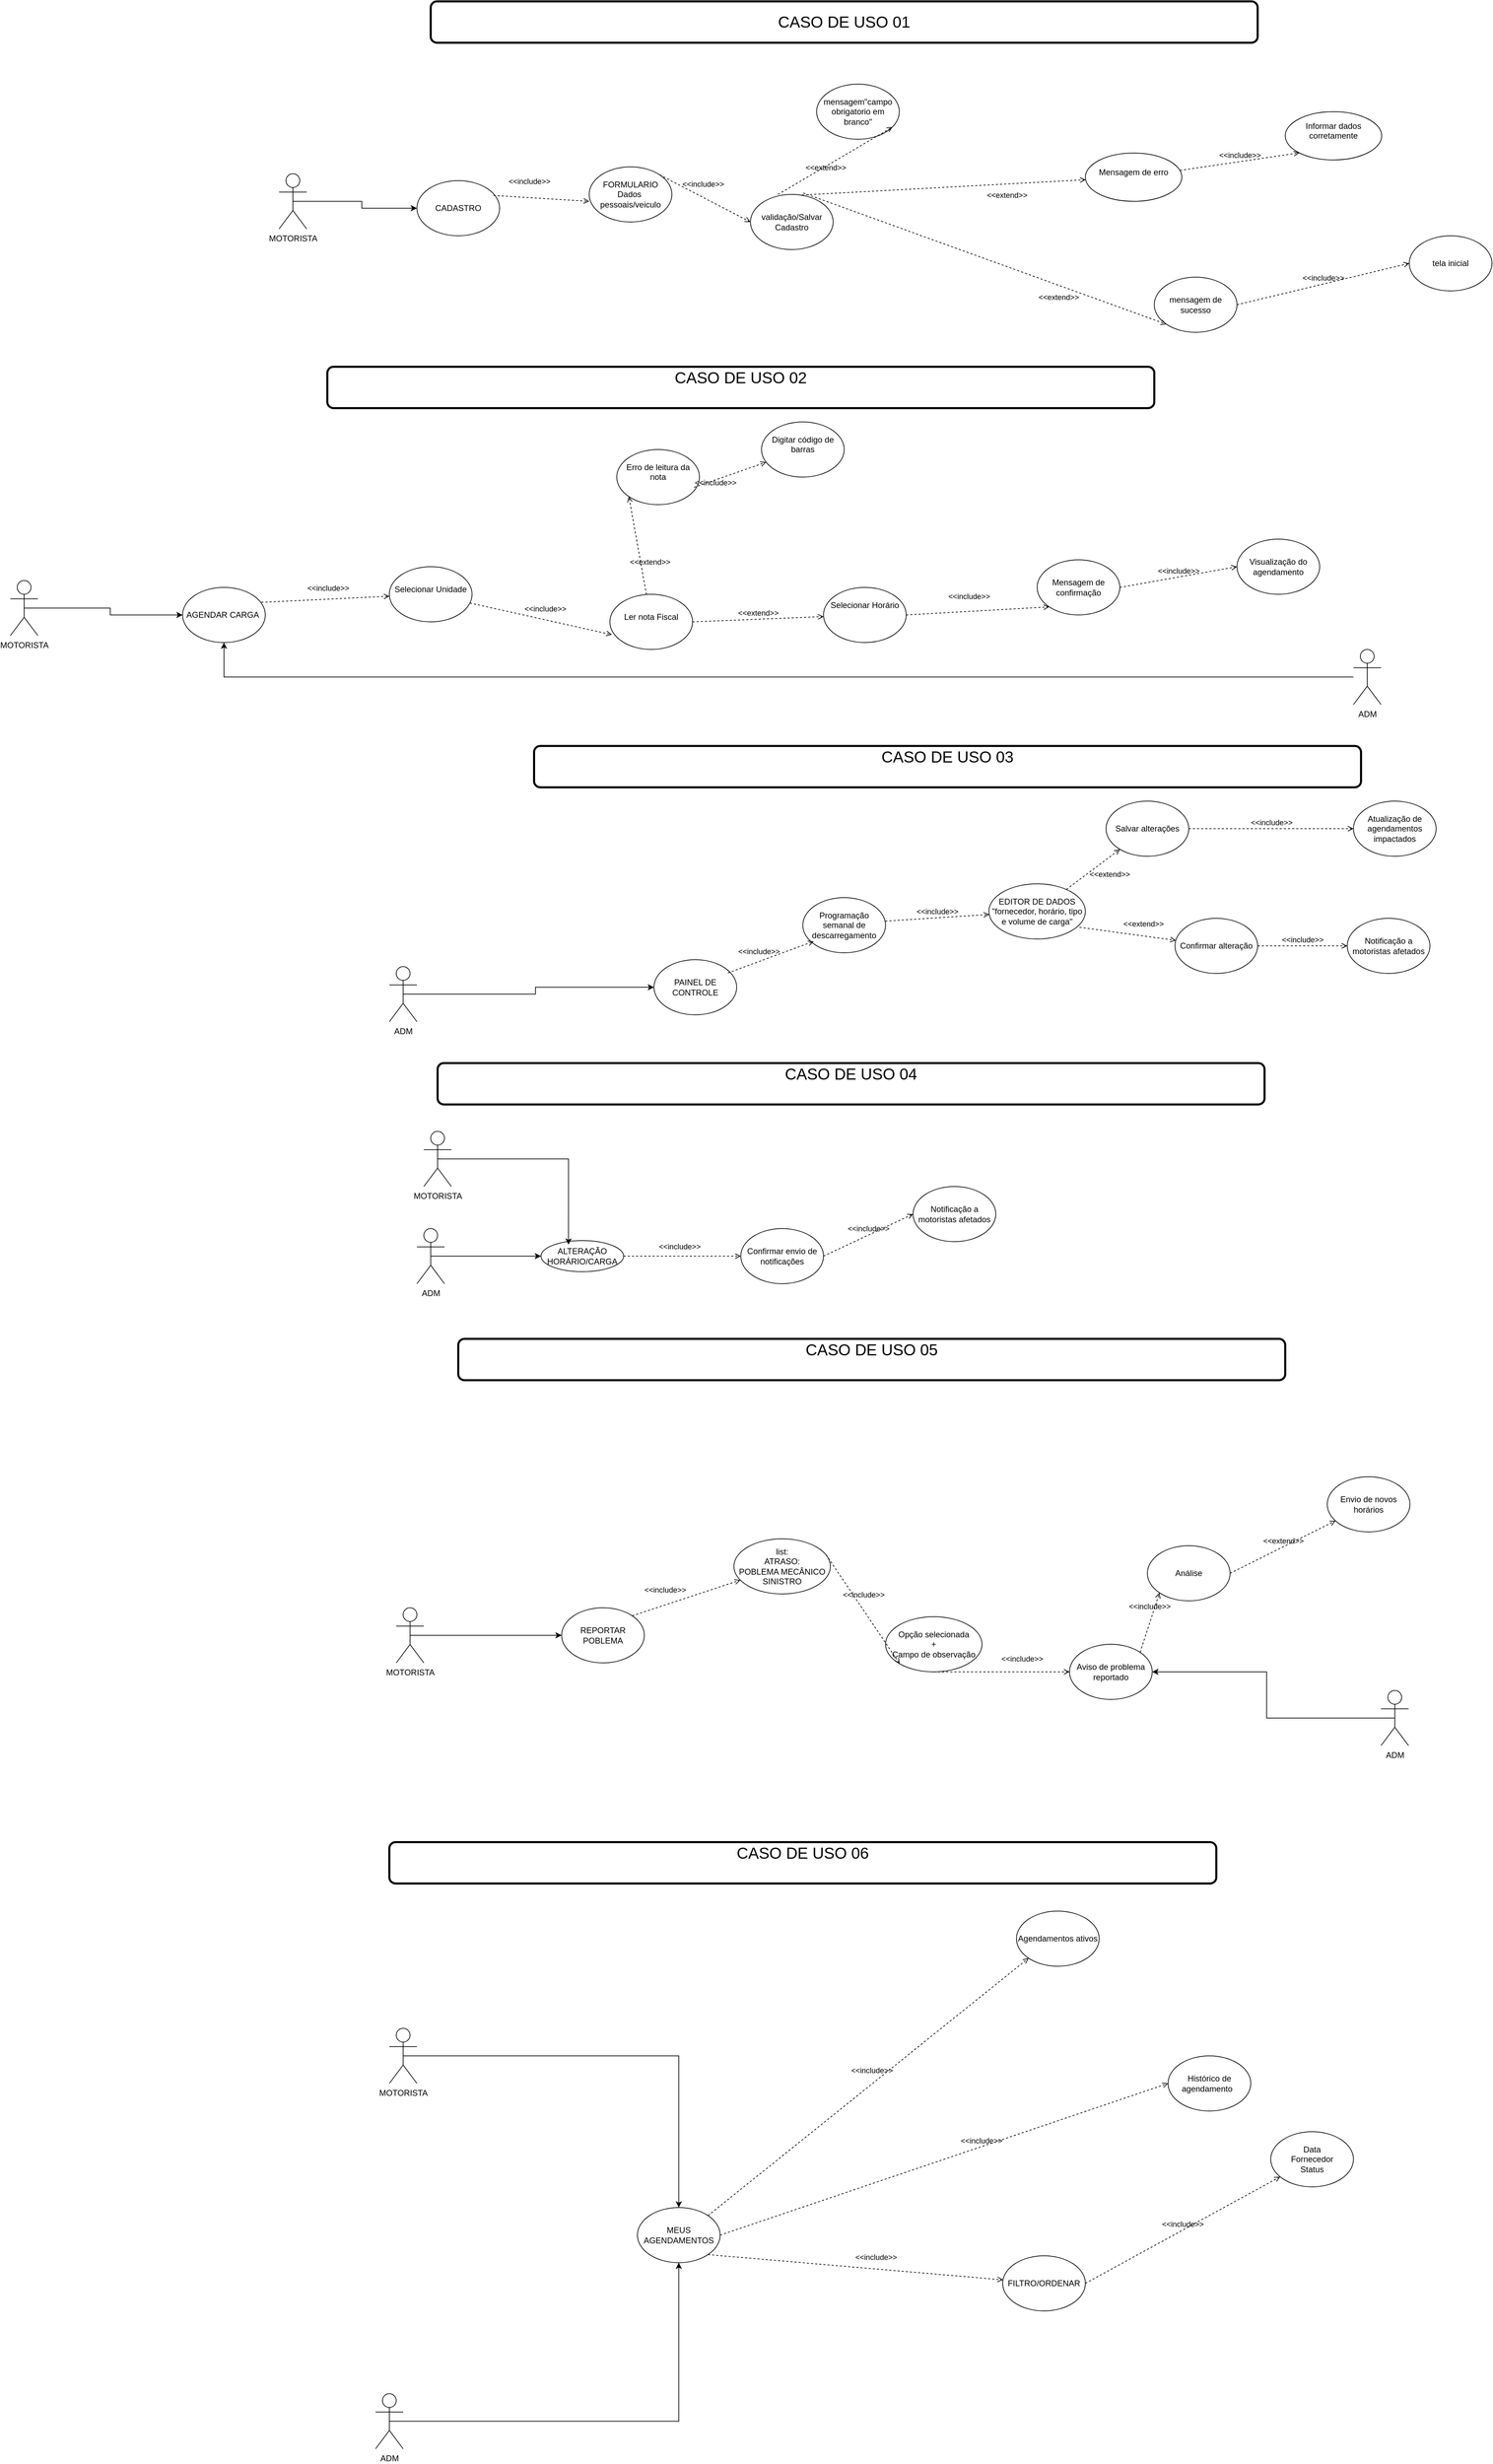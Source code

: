 <mxfile version="28.1.2">
  <diagram name="Página-2" id="KQMShKBom2DJccu-Vcc-">
    <mxGraphModel dx="4300" dy="2926" grid="1" gridSize="10" guides="1" tooltips="1" connect="1" arrows="1" fold="1" page="1" pageScale="1" pageWidth="827" pageHeight="1169" math="0" shadow="0">
      <root>
        <mxCell id="0" />
        <mxCell id="1" parent="0" />
        <mxCell id="NrIiy3rS74iV5C_TzZhc-2" value="CADASTRO" style="ellipse;whiteSpace=wrap;html=1;" vertex="1" parent="1">
          <mxGeometry x="-120" y="-370" width="120" height="80" as="geometry" />
        </mxCell>
        <mxCell id="NrIiy3rS74iV5C_TzZhc-3" value="mensagem&quot;campo obrigatorio em branco&quot;" style="ellipse;whiteSpace=wrap;html=1;" vertex="1" parent="1">
          <mxGeometry x="460" y="-510" width="120" height="80" as="geometry" />
        </mxCell>
        <mxCell id="NrIiy3rS74iV5C_TzZhc-5" value="FORMULARIO&lt;div&gt;Dados&amp;nbsp;&lt;/div&gt;&lt;div&gt;pessoais/veiculo&lt;/div&gt;" style="ellipse;whiteSpace=wrap;html=1;" vertex="1" parent="1">
          <mxGeometry x="130" y="-390" width="120" height="80" as="geometry" />
        </mxCell>
        <mxCell id="NrIiy3rS74iV5C_TzZhc-6" value="validação/Salvar Cadastro" style="ellipse;whiteSpace=wrap;html=1;" vertex="1" parent="1">
          <mxGeometry x="364" y="-350" width="120" height="80" as="geometry" />
        </mxCell>
        <mxCell id="NrIiy3rS74iV5C_TzZhc-7" value="mensagem de sucesso" style="ellipse;whiteSpace=wrap;html=1;" vertex="1" parent="1">
          <mxGeometry x="950" y="-230" width="120" height="80" as="geometry" />
        </mxCell>
        <mxCell id="NrIiy3rS74iV5C_TzZhc-8" value="tela inicial" style="ellipse;whiteSpace=wrap;html=1;" vertex="1" parent="1">
          <mxGeometry x="1320" y="-290" width="120" height="80" as="geometry" />
        </mxCell>
        <mxCell id="NrIiy3rS74iV5C_TzZhc-9" style="edgeStyle=orthogonalEdgeStyle;rounded=0;orthogonalLoop=1;jettySize=auto;html=1;exitX=0.5;exitY=0.5;exitDx=0;exitDy=0;exitPerimeter=0;" edge="1" parent="1" source="NrIiy3rS74iV5C_TzZhc-10" target="NrIiy3rS74iV5C_TzZhc-2">
          <mxGeometry relative="1" as="geometry" />
        </mxCell>
        <mxCell id="NrIiy3rS74iV5C_TzZhc-10" value="MOTORISTA" style="shape=umlActor;verticalLabelPosition=bottom;verticalAlign=top;html=1;outlineConnect=0;" vertex="1" parent="1">
          <mxGeometry x="-320" y="-380" width="40" height="80" as="geometry" />
        </mxCell>
        <mxCell id="NrIiy3rS74iV5C_TzZhc-11" value="&amp;lt;&amp;lt;extend&amp;gt;&amp;gt;" style="html=1;verticalAlign=bottom;labelBackgroundColor=none;endArrow=open;endFill=0;dashed=1;rounded=0;entryX=0.918;entryY=0.778;entryDx=0;entryDy=0;entryPerimeter=0;exitX=0.333;exitY=0;exitDx=0;exitDy=0;exitPerimeter=0;" edge="1" parent="1" source="NrIiy3rS74iV5C_TzZhc-6" target="NrIiy3rS74iV5C_TzZhc-3">
          <mxGeometry x="-0.224" y="-9" width="160" relative="1" as="geometry">
            <mxPoint x="690" y="40" as="sourcePoint" />
            <mxPoint x="850" y="40" as="targetPoint" />
            <mxPoint as="offset" />
          </mxGeometry>
        </mxCell>
        <mxCell id="NrIiy3rS74iV5C_TzZhc-12" value="&amp;lt;&amp;lt;include&amp;gt;&amp;gt;" style="html=1;verticalAlign=bottom;labelBackgroundColor=none;endArrow=open;endFill=0;dashed=1;rounded=0;exitX=0.926;exitY=0.269;exitDx=0;exitDy=0;exitPerimeter=0;entryX=0;entryY=0.625;entryDx=0;entryDy=0;entryPerimeter=0;" edge="1" parent="1" source="NrIiy3rS74iV5C_TzZhc-2" target="NrIiy3rS74iV5C_TzZhc-5">
          <mxGeometry x="-0.27" y="15" width="160" relative="1" as="geometry">
            <mxPoint x="320" y="140" as="sourcePoint" />
            <mxPoint x="480" y="140" as="targetPoint" />
            <mxPoint as="offset" />
          </mxGeometry>
        </mxCell>
        <mxCell id="NrIiy3rS74iV5C_TzZhc-13" value="&amp;lt;&amp;lt;include&amp;gt;&amp;gt;" style="html=1;verticalAlign=bottom;labelBackgroundColor=none;endArrow=open;endFill=0;dashed=1;rounded=0;exitX=1;exitY=0;exitDx=0;exitDy=0;entryX=0;entryY=0.5;entryDx=0;entryDy=0;" edge="1" parent="1" source="NrIiy3rS74iV5C_TzZhc-5" target="NrIiy3rS74iV5C_TzZhc-6">
          <mxGeometry x="-0.112" y="9" width="160" relative="1" as="geometry">
            <mxPoint x="560" y="80" as="sourcePoint" />
            <mxPoint x="481.573" y="-136.122" as="targetPoint" />
            <mxPoint as="offset" />
          </mxGeometry>
        </mxCell>
        <mxCell id="NrIiy3rS74iV5C_TzZhc-15" value="&amp;lt;&amp;lt;extend&amp;gt;&amp;gt;" style="html=1;verticalAlign=bottom;labelBackgroundColor=none;endArrow=open;endFill=0;dashed=1;rounded=0;exitX=0.639;exitY=-0.025;exitDx=0;exitDy=0;exitPerimeter=0;entryX=0;entryY=1;entryDx=0;entryDy=0;" edge="1" parent="1" source="NrIiy3rS74iV5C_TzZhc-6" target="NrIiy3rS74iV5C_TzZhc-7">
          <mxGeometry x="0.438" y="-25" width="160" relative="1" as="geometry">
            <mxPoint x="910" y="-80" as="sourcePoint" />
            <mxPoint x="1070" y="-80" as="targetPoint" />
            <mxPoint as="offset" />
          </mxGeometry>
        </mxCell>
        <mxCell id="NrIiy3rS74iV5C_TzZhc-16" value="&amp;lt;&amp;lt;include&amp;gt;&amp;gt;" style="html=1;verticalAlign=bottom;labelBackgroundColor=none;endArrow=open;endFill=0;dashed=1;rounded=0;exitX=1;exitY=0.5;exitDx=0;exitDy=0;entryX=0;entryY=0.5;entryDx=0;entryDy=0;" edge="1" parent="1" source="NrIiy3rS74iV5C_TzZhc-7" target="NrIiy3rS74iV5C_TzZhc-8">
          <mxGeometry width="160" relative="1" as="geometry">
            <mxPoint x="1070" y="-110" as="sourcePoint" />
            <mxPoint x="1230" y="-110" as="targetPoint" />
          </mxGeometry>
        </mxCell>
        <mxCell id="NrIiy3rS74iV5C_TzZhc-19" style="edgeStyle=orthogonalEdgeStyle;rounded=0;orthogonalLoop=1;jettySize=auto;html=1;exitX=0.5;exitY=0.5;exitDx=0;exitDy=0;exitPerimeter=0;entryX=0;entryY=0.5;entryDx=0;entryDy=0;" edge="1" parent="1" source="NrIiy3rS74iV5C_TzZhc-20" target="NrIiy3rS74iV5C_TzZhc-21">
          <mxGeometry relative="1" as="geometry" />
        </mxCell>
        <mxCell id="NrIiy3rS74iV5C_TzZhc-20" value="MOTORISTA" style="shape=umlActor;verticalLabelPosition=bottom;verticalAlign=top;html=1;outlineConnect=0;" vertex="1" parent="1">
          <mxGeometry x="-710" y="210" width="40" height="80" as="geometry" />
        </mxCell>
        <mxCell id="NrIiy3rS74iV5C_TzZhc-21" value="AGENDAR CARGA&amp;nbsp;" style="ellipse;whiteSpace=wrap;html=1;" vertex="1" parent="1">
          <mxGeometry x="-460" y="220" width="120" height="80" as="geometry" />
        </mxCell>
        <mxCell id="NrIiy3rS74iV5C_TzZhc-22" value="Ler nota Fiscal&lt;div&gt;&lt;br&gt;&lt;/div&gt;" style="ellipse;whiteSpace=wrap;html=1;" vertex="1" parent="1">
          <mxGeometry x="160" y="230" width="120" height="80" as="geometry" />
        </mxCell>
        <mxCell id="NrIiy3rS74iV5C_TzZhc-24" value="Selecionar Horário&lt;div&gt;&lt;br&gt;&lt;div&gt;&lt;br&gt;&lt;/div&gt;&lt;/div&gt;" style="ellipse;whiteSpace=wrap;html=1;" vertex="1" parent="1">
          <mxGeometry x="470" y="220" width="120" height="80" as="geometry" />
        </mxCell>
        <mxCell id="NrIiy3rS74iV5C_TzZhc-25" value="Mensagem de confirmação" style="ellipse;whiteSpace=wrap;html=1;" vertex="1" parent="1">
          <mxGeometry x="780" y="180" width="120" height="80" as="geometry" />
        </mxCell>
        <mxCell id="NrIiy3rS74iV5C_TzZhc-26" value="Visualização do agendamento" style="ellipse;whiteSpace=wrap;html=1;" vertex="1" parent="1">
          <mxGeometry x="1070" y="150" width="120" height="80" as="geometry" />
        </mxCell>
        <mxCell id="NrIiy3rS74iV5C_TzZhc-27" style="edgeStyle=orthogonalEdgeStyle;rounded=0;orthogonalLoop=1;jettySize=auto;html=1;" edge="1" parent="1" source="NrIiy3rS74iV5C_TzZhc-28" target="NrIiy3rS74iV5C_TzZhc-21">
          <mxGeometry relative="1" as="geometry">
            <mxPoint x="1310" y="360" as="sourcePoint" />
          </mxGeometry>
        </mxCell>
        <mxCell id="NrIiy3rS74iV5C_TzZhc-28" value="ADM" style="shape=umlActor;verticalLabelPosition=bottom;verticalAlign=top;html=1;outlineConnect=0;" vertex="1" parent="1">
          <mxGeometry x="1239" y="310" width="40" height="80" as="geometry" />
        </mxCell>
        <mxCell id="NrIiy3rS74iV5C_TzZhc-30" value="&amp;lt;&amp;lt;extend&lt;span style=&quot;background-color: transparent; color: light-dark(rgb(0, 0, 0), rgb(255, 255, 255));&quot;&gt;&amp;gt;&amp;gt;&lt;/span&gt;" style="html=1;verticalAlign=bottom;labelBackgroundColor=none;endArrow=open;endFill=0;dashed=1;rounded=0;exitX=1;exitY=0.5;exitDx=0;exitDy=0;" edge="1" parent="1" source="NrIiy3rS74iV5C_TzZhc-22" target="NrIiy3rS74iV5C_TzZhc-24">
          <mxGeometry width="160" relative="1" as="geometry">
            <mxPoint x="550" y="380" as="sourcePoint" />
            <mxPoint x="710" y="380" as="targetPoint" />
          </mxGeometry>
        </mxCell>
        <mxCell id="NrIiy3rS74iV5C_TzZhc-31" value="&amp;lt;&amp;lt;include&amp;gt;&amp;gt;" style="html=1;verticalAlign=bottom;labelBackgroundColor=none;endArrow=open;endFill=0;dashed=1;rounded=0;exitX=1;exitY=0.5;exitDx=0;exitDy=0;entryX=0;entryY=1;entryDx=0;entryDy=0;" edge="1" parent="1" source="NrIiy3rS74iV5C_TzZhc-24" target="NrIiy3rS74iV5C_TzZhc-25">
          <mxGeometry x="-0.121" y="13" width="160" relative="1" as="geometry">
            <mxPoint x="570" y="260" as="sourcePoint" />
            <mxPoint x="793.48" y="274.88" as="targetPoint" />
            <mxPoint as="offset" />
          </mxGeometry>
        </mxCell>
        <mxCell id="NrIiy3rS74iV5C_TzZhc-32" value="&amp;lt;&amp;lt;include&amp;gt;&amp;gt;" style="html=1;verticalAlign=bottom;labelBackgroundColor=none;endArrow=open;endFill=0;dashed=1;rounded=0;exitX=1;exitY=0.5;exitDx=0;exitDy=0;entryX=0;entryY=0.5;entryDx=0;entryDy=0;" edge="1" parent="1" source="NrIiy3rS74iV5C_TzZhc-25" target="NrIiy3rS74iV5C_TzZhc-26">
          <mxGeometry width="160" relative="1" as="geometry">
            <mxPoint x="840" y="310" as="sourcePoint" />
            <mxPoint x="1000" y="310" as="targetPoint" />
          </mxGeometry>
        </mxCell>
        <mxCell id="NrIiy3rS74iV5C_TzZhc-34" style="edgeStyle=orthogonalEdgeStyle;rounded=0;orthogonalLoop=1;jettySize=auto;html=1;exitX=0.5;exitY=0.5;exitDx=0;exitDy=0;exitPerimeter=0;entryX=0;entryY=0.5;entryDx=0;entryDy=0;" edge="1" parent="1" source="NrIiy3rS74iV5C_TzZhc-35" target="NrIiy3rS74iV5C_TzZhc-37">
          <mxGeometry relative="1" as="geometry" />
        </mxCell>
        <mxCell id="NrIiy3rS74iV5C_TzZhc-35" value="ADM" style="shape=umlActor;verticalLabelPosition=bottom;verticalAlign=top;html=1;outlineConnect=0;" vertex="1" parent="1">
          <mxGeometry x="-160" y="770" width="40" height="80" as="geometry" />
        </mxCell>
        <mxCell id="NrIiy3rS74iV5C_TzZhc-37" value="PAINEL DE CONTROLE" style="ellipse;whiteSpace=wrap;html=1;" vertex="1" parent="1">
          <mxGeometry x="224" y="760" width="120" height="80" as="geometry" />
        </mxCell>
        <mxCell id="NrIiy3rS74iV5C_TzZhc-38" value="Programação semanal de descarregamento" style="ellipse;whiteSpace=wrap;html=1;" vertex="1" parent="1">
          <mxGeometry x="440" y="670" width="120" height="80" as="geometry" />
        </mxCell>
        <mxCell id="NrIiy3rS74iV5C_TzZhc-39" value="EDITOR DE DADOS&lt;div&gt;&quot;fornecedor, horário, tipo e volume de carga&quot;&lt;/div&gt;" style="ellipse;whiteSpace=wrap;html=1;" vertex="1" parent="1">
          <mxGeometry x="710" y="650" width="140" height="80" as="geometry" />
        </mxCell>
        <mxCell id="NrIiy3rS74iV5C_TzZhc-40" value="Salvar alterações" style="ellipse;whiteSpace=wrap;html=1;" vertex="1" parent="1">
          <mxGeometry x="880" y="530" width="120" height="80" as="geometry" />
        </mxCell>
        <mxCell id="NrIiy3rS74iV5C_TzZhc-41" value="Atualização de agendamentos impactados" style="ellipse;whiteSpace=wrap;html=1;" vertex="1" parent="1">
          <mxGeometry x="1239" y="530" width="120" height="80" as="geometry" />
        </mxCell>
        <mxCell id="NrIiy3rS74iV5C_TzZhc-42" value="Confirmar alteração" style="ellipse;whiteSpace=wrap;html=1;" vertex="1" parent="1">
          <mxGeometry x="980" y="700" width="120" height="80" as="geometry" />
        </mxCell>
        <mxCell id="NrIiy3rS74iV5C_TzZhc-43" value="Notificação a motoristas afetados" style="ellipse;whiteSpace=wrap;html=1;" vertex="1" parent="1">
          <mxGeometry x="1230" y="700" width="120" height="80" as="geometry" />
        </mxCell>
        <mxCell id="NrIiy3rS74iV5C_TzZhc-44" style="edgeStyle=orthogonalEdgeStyle;rounded=0;orthogonalLoop=1;jettySize=auto;html=1;exitX=0.5;exitY=0.5;exitDx=0;exitDy=0;exitPerimeter=0;entryX=0;entryY=0.5;entryDx=0;entryDy=0;" edge="1" parent="1" source="NrIiy3rS74iV5C_TzZhc-45" target="NrIiy3rS74iV5C_TzZhc-46">
          <mxGeometry relative="1" as="geometry" />
        </mxCell>
        <mxCell id="NrIiy3rS74iV5C_TzZhc-45" value="ADM" style="shape=umlActor;verticalLabelPosition=bottom;verticalAlign=top;html=1;outlineConnect=0;" vertex="1" parent="1">
          <mxGeometry x="-120" y="1150" width="40" height="80" as="geometry" />
        </mxCell>
        <mxCell id="NrIiy3rS74iV5C_TzZhc-46" value="ALTERAÇÃO&lt;div&gt;HORÁRIO/CARGA&lt;/div&gt;" style="ellipse;whiteSpace=wrap;html=1;" vertex="1" parent="1">
          <mxGeometry x="60" y="1167.5" width="120" height="45" as="geometry" />
        </mxCell>
        <mxCell id="NrIiy3rS74iV5C_TzZhc-47" value="Confirmar envio de notificações" style="ellipse;whiteSpace=wrap;html=1;" vertex="1" parent="1">
          <mxGeometry x="350" y="1150" width="120" height="80" as="geometry" />
        </mxCell>
        <mxCell id="NrIiy3rS74iV5C_TzZhc-48" value="Notificação a motoristas afetados" style="ellipse;whiteSpace=wrap;html=1;" vertex="1" parent="1">
          <mxGeometry x="600" y="1089" width="120" height="80" as="geometry" />
        </mxCell>
        <mxCell id="NrIiy3rS74iV5C_TzZhc-50" value="MOTORISTA" style="shape=umlActor;verticalLabelPosition=bottom;verticalAlign=top;html=1;outlineConnect=0;" vertex="1" parent="1">
          <mxGeometry x="-110" y="1009" width="40" height="80" as="geometry" />
        </mxCell>
        <mxCell id="NrIiy3rS74iV5C_TzZhc-51" value="&amp;lt;&amp;lt;include&amp;gt;&amp;gt;" style="html=1;verticalAlign=bottom;labelBackgroundColor=none;endArrow=open;endFill=0;dashed=1;rounded=0;exitX=0.894;exitY=0.241;exitDx=0;exitDy=0;exitPerimeter=0;entryX=0.131;entryY=0.793;entryDx=0;entryDy=0;entryPerimeter=0;" edge="1" parent="1" source="NrIiy3rS74iV5C_TzZhc-37" target="NrIiy3rS74iV5C_TzZhc-38">
          <mxGeometry x="-0.255" y="6" width="160" relative="1" as="geometry">
            <mxPoint x="360" y="630" as="sourcePoint" />
            <mxPoint x="520" y="630" as="targetPoint" />
            <mxPoint as="offset" />
          </mxGeometry>
        </mxCell>
        <mxCell id="NrIiy3rS74iV5C_TzZhc-52" value="&amp;lt;&amp;lt;include&amp;gt;&amp;gt;" style="html=1;verticalAlign=bottom;labelBackgroundColor=none;endArrow=open;endFill=0;dashed=1;rounded=0;exitX=0.997;exitY=0.426;exitDx=0;exitDy=0;exitPerimeter=0;" edge="1" parent="1" source="NrIiy3rS74iV5C_TzZhc-38" target="NrIiy3rS74iV5C_TzZhc-39">
          <mxGeometry width="160" relative="1" as="geometry">
            <mxPoint x="480" y="640" as="sourcePoint" />
            <mxPoint x="620" y="594" as="targetPoint" />
          </mxGeometry>
        </mxCell>
        <mxCell id="NrIiy3rS74iV5C_TzZhc-53" value="&amp;lt;&amp;lt;extend&amp;gt;&amp;gt;" style="html=1;verticalAlign=bottom;labelBackgroundColor=none;endArrow=open;endFill=0;dashed=1;rounded=0;" edge="1" parent="1" source="NrIiy3rS74iV5C_TzZhc-39" target="NrIiy3rS74iV5C_TzZhc-40">
          <mxGeometry x="0.199" y="-27" width="160" relative="1" as="geometry">
            <mxPoint x="755.44" y="585.92" as="sourcePoint" />
            <mxPoint x="860.0" y="535.2" as="targetPoint" />
            <mxPoint as="offset" />
          </mxGeometry>
        </mxCell>
        <mxCell id="NrIiy3rS74iV5C_TzZhc-54" value="&amp;lt;&amp;lt;include&amp;gt;&amp;gt;" style="html=1;verticalAlign=bottom;labelBackgroundColor=none;endArrow=open;endFill=0;dashed=1;rounded=0;exitX=1;exitY=0.5;exitDx=0;exitDy=0;" edge="1" parent="1" source="NrIiy3rS74iV5C_TzZhc-40" target="NrIiy3rS74iV5C_TzZhc-41">
          <mxGeometry width="160" relative="1" as="geometry">
            <mxPoint x="990" y="620" as="sourcePoint" />
            <mxPoint x="1150" y="620" as="targetPoint" />
          </mxGeometry>
        </mxCell>
        <mxCell id="NrIiy3rS74iV5C_TzZhc-55" value="&amp;lt;&amp;lt;include&amp;gt;&amp;gt;" style="html=1;verticalAlign=bottom;labelBackgroundColor=none;endArrow=open;endFill=0;dashed=1;rounded=0;exitX=1;exitY=0.5;exitDx=0;exitDy=0;" edge="1" parent="1" source="NrIiy3rS74iV5C_TzZhc-42" target="NrIiy3rS74iV5C_TzZhc-43">
          <mxGeometry width="160" relative="1" as="geometry">
            <mxPoint x="990" y="620" as="sourcePoint" />
            <mxPoint x="1150" y="620" as="targetPoint" />
          </mxGeometry>
        </mxCell>
        <mxCell id="NrIiy3rS74iV5C_TzZhc-56" value="&amp;lt;&amp;lt;include&amp;gt;&amp;gt;" style="html=1;verticalAlign=bottom;labelBackgroundColor=none;endArrow=open;endFill=0;dashed=1;rounded=0;" edge="1" parent="1" source="NrIiy3rS74iV5C_TzZhc-46" target="NrIiy3rS74iV5C_TzZhc-47">
          <mxGeometry x="-0.051" y="5" width="160" relative="1" as="geometry">
            <mxPoint x="326.996" y="906.716" as="sourcePoint" />
            <mxPoint x="437.57" y="860" as="targetPoint" />
            <mxPoint as="offset" />
          </mxGeometry>
        </mxCell>
        <mxCell id="NrIiy3rS74iV5C_TzZhc-57" value="&amp;lt;&amp;lt;include&amp;gt;&amp;gt;" style="html=1;verticalAlign=bottom;labelBackgroundColor=none;endArrow=open;endFill=0;dashed=1;rounded=0;exitX=1;exitY=0.5;exitDx=0;exitDy=0;entryX=0;entryY=0.5;entryDx=0;entryDy=0;" edge="1" parent="1" source="NrIiy3rS74iV5C_TzZhc-47" target="NrIiy3rS74iV5C_TzZhc-48">
          <mxGeometry width="160" relative="1" as="geometry">
            <mxPoint x="520" y="830" as="sourcePoint" />
            <mxPoint x="680" y="830" as="targetPoint" />
          </mxGeometry>
        </mxCell>
        <mxCell id="NrIiy3rS74iV5C_TzZhc-58" value="&amp;lt;&amp;lt;extend&amp;gt;&amp;gt;" style="html=1;verticalAlign=bottom;labelBackgroundColor=none;endArrow=open;endFill=0;dashed=1;rounded=0;exitX=0.939;exitY=0.787;exitDx=0;exitDy=0;exitPerimeter=0;" edge="1" parent="1" source="NrIiy3rS74iV5C_TzZhc-39" target="NrIiy3rS74iV5C_TzZhc-42">
          <mxGeometry x="0.315" y="9" width="160" relative="1" as="geometry">
            <mxPoint x="890" y="610" as="sourcePoint" />
            <mxPoint x="1050" y="610" as="targetPoint" />
            <mxPoint as="offset" />
          </mxGeometry>
        </mxCell>
        <mxCell id="NrIiy3rS74iV5C_TzZhc-59" style="edgeStyle=orthogonalEdgeStyle;rounded=0;orthogonalLoop=1;jettySize=auto;html=1;exitX=0.5;exitY=0.5;exitDx=0;exitDy=0;exitPerimeter=0;" edge="1" parent="1" source="NrIiy3rS74iV5C_TzZhc-60" target="NrIiy3rS74iV5C_TzZhc-61">
          <mxGeometry relative="1" as="geometry" />
        </mxCell>
        <mxCell id="NrIiy3rS74iV5C_TzZhc-60" value="MOTORISTA" style="shape=umlActor;verticalLabelPosition=bottom;verticalAlign=top;html=1;outlineConnect=0;" vertex="1" parent="1">
          <mxGeometry x="-150" y="1700" width="40" height="80" as="geometry" />
        </mxCell>
        <mxCell id="NrIiy3rS74iV5C_TzZhc-61" value="REPORTAR POBLEMA" style="ellipse;whiteSpace=wrap;html=1;" vertex="1" parent="1">
          <mxGeometry x="90" y="1700" width="120" height="80" as="geometry" />
        </mxCell>
        <mxCell id="NrIiy3rS74iV5C_TzZhc-62" value="list:&lt;div&gt;ATRASO:&lt;div&gt;POBLEMA MECÂNICO&lt;/div&gt;&lt;div&gt;SINISTRO&lt;/div&gt;&lt;/div&gt;" style="ellipse;whiteSpace=wrap;html=1;" vertex="1" parent="1">
          <mxGeometry x="340" y="1600" width="140" height="80" as="geometry" />
        </mxCell>
        <mxCell id="NrIiy3rS74iV5C_TzZhc-63" value="Aviso de problema reportado" style="ellipse;whiteSpace=wrap;html=1;" vertex="1" parent="1">
          <mxGeometry x="827" y="1753" width="120" height="80" as="geometry" />
        </mxCell>
        <mxCell id="NrIiy3rS74iV5C_TzZhc-64" value="Opção selecionada&lt;div&gt;+&lt;/div&gt;&lt;div&gt;Campo de observação&lt;/div&gt;" style="ellipse;whiteSpace=wrap;html=1;" vertex="1" parent="1">
          <mxGeometry x="560" y="1713" width="140" height="80" as="geometry" />
        </mxCell>
        <mxCell id="NrIiy3rS74iV5C_TzZhc-65" value="Análise" style="ellipse;whiteSpace=wrap;html=1;" vertex="1" parent="1">
          <mxGeometry x="940" y="1610" width="120" height="80" as="geometry" />
        </mxCell>
        <mxCell id="NrIiy3rS74iV5C_TzZhc-66" value="Envio de novos horários" style="ellipse;whiteSpace=wrap;html=1;" vertex="1" parent="1">
          <mxGeometry x="1201" y="1510" width="120" height="80" as="geometry" />
        </mxCell>
        <mxCell id="NrIiy3rS74iV5C_TzZhc-67" style="edgeStyle=orthogonalEdgeStyle;rounded=0;orthogonalLoop=1;jettySize=auto;html=1;exitX=0.5;exitY=0.5;exitDx=0;exitDy=0;exitPerimeter=0;entryX=1;entryY=0.5;entryDx=0;entryDy=0;" edge="1" parent="1" source="NrIiy3rS74iV5C_TzZhc-68" target="NrIiy3rS74iV5C_TzZhc-63">
          <mxGeometry relative="1" as="geometry" />
        </mxCell>
        <mxCell id="NrIiy3rS74iV5C_TzZhc-68" value="ADM" style="shape=umlActor;verticalLabelPosition=bottom;verticalAlign=top;html=1;outlineConnect=0;" vertex="1" parent="1">
          <mxGeometry x="1279" y="1820" width="40" height="80" as="geometry" />
        </mxCell>
        <mxCell id="NrIiy3rS74iV5C_TzZhc-69" value="&amp;lt;&amp;lt;extend&amp;gt;&amp;gt;" style="html=1;verticalAlign=bottom;labelBackgroundColor=none;endArrow=open;endFill=0;dashed=1;rounded=0;exitX=1;exitY=0.5;exitDx=0;exitDy=0;" edge="1" parent="1" source="NrIiy3rS74iV5C_TzZhc-65" target="NrIiy3rS74iV5C_TzZhc-66">
          <mxGeometry width="160" relative="1" as="geometry">
            <mxPoint x="900" y="1180" as="sourcePoint" />
            <mxPoint x="1060" y="1180" as="targetPoint" />
          </mxGeometry>
        </mxCell>
        <mxCell id="NrIiy3rS74iV5C_TzZhc-70" value="&amp;lt;&amp;lt;include&amp;gt;&amp;gt;" style="html=1;verticalAlign=bottom;labelBackgroundColor=none;endArrow=open;endFill=0;dashed=1;rounded=0;exitX=1;exitY=0;exitDx=0;exitDy=0;entryX=0;entryY=1;entryDx=0;entryDy=0;" edge="1" parent="1" source="NrIiy3rS74iV5C_TzZhc-63" target="NrIiy3rS74iV5C_TzZhc-65">
          <mxGeometry x="0.303" y="5" width="160" relative="1" as="geometry">
            <mxPoint x="720" y="1160" as="sourcePoint" />
            <mxPoint x="880" y="1160" as="targetPoint" />
            <mxPoint as="offset" />
          </mxGeometry>
        </mxCell>
        <mxCell id="NrIiy3rS74iV5C_TzZhc-71" value="&amp;lt;&amp;lt;include&amp;gt;&amp;gt;" style="html=1;verticalAlign=bottom;labelBackgroundColor=none;endArrow=open;endFill=0;dashed=1;rounded=0;exitX=0.5;exitY=1;exitDx=0;exitDy=0;" edge="1" parent="1" source="NrIiy3rS74iV5C_TzZhc-64" target="NrIiy3rS74iV5C_TzZhc-63">
          <mxGeometry x="0.298" y="10" width="160" relative="1" as="geometry">
            <mxPoint x="580" y="1100" as="sourcePoint" />
            <mxPoint x="740" y="1100" as="targetPoint" />
            <mxPoint as="offset" />
          </mxGeometry>
        </mxCell>
        <mxCell id="NrIiy3rS74iV5C_TzZhc-72" value="&amp;lt;&amp;lt;include&amp;gt;&amp;gt;" style="html=1;verticalAlign=bottom;labelBackgroundColor=none;endArrow=open;endFill=0;dashed=1;rounded=0;exitX=0.955;exitY=0.289;exitDx=0;exitDy=0;exitPerimeter=0;entryX=0;entryY=1;entryDx=0;entryDy=0;" edge="1" parent="1" source="NrIiy3rS74iV5C_TzZhc-62" target="NrIiy3rS74iV5C_TzZhc-64">
          <mxGeometry x="-0.097" y="8" width="160" relative="1" as="geometry">
            <mxPoint x="570" y="1110" as="sourcePoint" />
            <mxPoint x="730" y="1110" as="targetPoint" />
            <mxPoint as="offset" />
          </mxGeometry>
        </mxCell>
        <mxCell id="NrIiy3rS74iV5C_TzZhc-73" value="&amp;lt;&amp;lt;include&amp;gt;&amp;gt;" style="html=1;verticalAlign=bottom;labelBackgroundColor=none;endArrow=open;endFill=0;dashed=1;rounded=0;exitX=1;exitY=0;exitDx=0;exitDy=0;" edge="1" parent="1" source="NrIiy3rS74iV5C_TzZhc-61" target="NrIiy3rS74iV5C_TzZhc-62">
          <mxGeometry x="-0.339" y="12" width="160" relative="1" as="geometry">
            <mxPoint x="270" y="1120" as="sourcePoint" />
            <mxPoint x="430" y="1120" as="targetPoint" />
            <mxPoint as="offset" />
          </mxGeometry>
        </mxCell>
        <mxCell id="NrIiy3rS74iV5C_TzZhc-74" style="edgeStyle=orthogonalEdgeStyle;rounded=0;orthogonalLoop=1;jettySize=auto;html=1;exitX=0.5;exitY=0.5;exitDx=0;exitDy=0;exitPerimeter=0;entryX=0.5;entryY=1;entryDx=0;entryDy=0;" edge="1" parent="1" source="NrIiy3rS74iV5C_TzZhc-75" target="NrIiy3rS74iV5C_TzZhc-78">
          <mxGeometry relative="1" as="geometry" />
        </mxCell>
        <mxCell id="NrIiy3rS74iV5C_TzZhc-75" value="ADM" style="shape=umlActor;verticalLabelPosition=bottom;verticalAlign=top;html=1;outlineConnect=0;" vertex="1" parent="1">
          <mxGeometry x="-180" y="2840" width="40" height="80" as="geometry" />
        </mxCell>
        <mxCell id="NrIiy3rS74iV5C_TzZhc-76" style="edgeStyle=orthogonalEdgeStyle;rounded=0;orthogonalLoop=1;jettySize=auto;html=1;exitX=0.5;exitY=0.5;exitDx=0;exitDy=0;exitPerimeter=0;entryX=0.5;entryY=0;entryDx=0;entryDy=0;" edge="1" parent="1" source="NrIiy3rS74iV5C_TzZhc-77" target="NrIiy3rS74iV5C_TzZhc-78">
          <mxGeometry relative="1" as="geometry" />
        </mxCell>
        <mxCell id="NrIiy3rS74iV5C_TzZhc-77" value="MOTORISTA" style="shape=umlActor;verticalLabelPosition=bottom;verticalAlign=top;html=1;outlineConnect=0;" vertex="1" parent="1">
          <mxGeometry x="-160" y="2310" width="40" height="80" as="geometry" />
        </mxCell>
        <mxCell id="NrIiy3rS74iV5C_TzZhc-78" value="MEUS AGENDAMENTOS" style="ellipse;whiteSpace=wrap;html=1;" vertex="1" parent="1">
          <mxGeometry x="200" y="2570" width="120" height="80" as="geometry" />
        </mxCell>
        <mxCell id="NrIiy3rS74iV5C_TzZhc-79" value="Agendamentos ativos" style="ellipse;whiteSpace=wrap;html=1;" vertex="1" parent="1">
          <mxGeometry x="750" y="2140" width="120" height="80" as="geometry" />
        </mxCell>
        <mxCell id="NrIiy3rS74iV5C_TzZhc-80" value="Histórico de agendamento&lt;span style=&quot;white-space: pre;&quot;&gt;&#x9;&lt;/span&gt;" style="ellipse;whiteSpace=wrap;html=1;" vertex="1" parent="1">
          <mxGeometry x="970" y="2350" width="120" height="80" as="geometry" />
        </mxCell>
        <mxCell id="NrIiy3rS74iV5C_TzZhc-81" value="FILTRO/ORDENAR" style="ellipse;whiteSpace=wrap;html=1;" vertex="1" parent="1">
          <mxGeometry x="730" y="2640" width="120" height="80" as="geometry" />
        </mxCell>
        <mxCell id="NrIiy3rS74iV5C_TzZhc-82" value="&amp;lt;&amp;lt;include&amp;gt;&amp;gt;" style="html=1;verticalAlign=bottom;labelBackgroundColor=none;endArrow=open;endFill=0;dashed=1;rounded=0;exitX=1;exitY=1;exitDx=0;exitDy=0;" edge="1" parent="1" source="NrIiy3rS74iV5C_TzZhc-78" target="NrIiy3rS74iV5C_TzZhc-81">
          <mxGeometry x="0.135" y="8" width="160" relative="1" as="geometry">
            <mxPoint x="400" y="1520" as="sourcePoint" />
            <mxPoint x="560" y="1520" as="targetPoint" />
            <mxPoint as="offset" />
          </mxGeometry>
        </mxCell>
        <mxCell id="NrIiy3rS74iV5C_TzZhc-83" value="&amp;lt;&amp;lt;include&amp;gt;&amp;gt;" style="html=1;verticalAlign=bottom;labelBackgroundColor=none;endArrow=open;endFill=0;dashed=1;rounded=0;entryX=0;entryY=0.5;entryDx=0;entryDy=0;exitX=1;exitY=0.5;exitDx=0;exitDy=0;" edge="1" parent="1" source="NrIiy3rS74iV5C_TzZhc-78" target="NrIiy3rS74iV5C_TzZhc-80">
          <mxGeometry x="0.167" width="160" relative="1" as="geometry">
            <mxPoint x="330" y="1520" as="sourcePoint" />
            <mxPoint x="560" y="1520" as="targetPoint" />
            <mxPoint as="offset" />
          </mxGeometry>
        </mxCell>
        <mxCell id="NrIiy3rS74iV5C_TzZhc-84" value="&amp;lt;&amp;lt;include&amp;gt;&amp;gt;" style="html=1;verticalAlign=bottom;labelBackgroundColor=none;endArrow=open;endFill=0;dashed=1;rounded=0;exitX=1;exitY=0;exitDx=0;exitDy=0;entryX=0;entryY=1;entryDx=0;entryDy=0;" edge="1" parent="1" source="NrIiy3rS74iV5C_TzZhc-78" target="NrIiy3rS74iV5C_TzZhc-79">
          <mxGeometry x="0.044" y="9" width="160" relative="1" as="geometry">
            <mxPoint x="327" y="1478.95" as="sourcePoint" />
            <mxPoint x="487" y="1478.95" as="targetPoint" />
            <mxPoint as="offset" />
          </mxGeometry>
        </mxCell>
        <mxCell id="NrIiy3rS74iV5C_TzZhc-85" value="Data&lt;div&gt;Fornecedor&lt;/div&gt;&lt;div&gt;Status&lt;/div&gt;" style="ellipse;whiteSpace=wrap;html=1;" vertex="1" parent="1">
          <mxGeometry x="1119" y="2460" width="120" height="80" as="geometry" />
        </mxCell>
        <mxCell id="NrIiy3rS74iV5C_TzZhc-86" value="&amp;lt;&amp;lt;include&amp;gt;&amp;gt;" style="html=1;verticalAlign=bottom;labelBackgroundColor=none;endArrow=open;endFill=0;dashed=1;rounded=0;exitX=1;exitY=0.5;exitDx=0;exitDy=0;" edge="1" parent="1" source="NrIiy3rS74iV5C_TzZhc-81" target="NrIiy3rS74iV5C_TzZhc-85">
          <mxGeometry width="160" relative="1" as="geometry">
            <mxPoint x="560" y="1530" as="sourcePoint" />
            <mxPoint x="720" y="1530" as="targetPoint" />
          </mxGeometry>
        </mxCell>
        <mxCell id="NrIiy3rS74iV5C_TzZhc-90" value="CASO DE USO 01" style="rounded=1;whiteSpace=wrap;html=1;strokeWidth=3;fontSize=23;" vertex="1" parent="1">
          <mxGeometry x="-100" y="-630" width="1200" height="60" as="geometry" />
        </mxCell>
        <mxCell id="NrIiy3rS74iV5C_TzZhc-92" value="Mensagem de erro&lt;div&gt;&lt;br&gt;&lt;/div&gt;" style="ellipse;whiteSpace=wrap;html=1;" vertex="1" parent="1">
          <mxGeometry x="850" y="-410" width="140" height="70" as="geometry" />
        </mxCell>
        <mxCell id="NrIiy3rS74iV5C_TzZhc-93" value="&amp;lt;&amp;lt;extend&amp;gt;&amp;gt;" style="html=1;verticalAlign=bottom;labelBackgroundColor=none;endArrow=open;endFill=0;dashed=1;rounded=0;exitX=0.621;exitY=0.011;exitDx=0;exitDy=0;exitPerimeter=0;" edge="1" parent="1" source="NrIiy3rS74iV5C_TzZhc-6" target="NrIiy3rS74iV5C_TzZhc-92">
          <mxGeometry x="0.438" y="-25" width="160" relative="1" as="geometry">
            <mxPoint x="689" y="-100" as="sourcePoint" />
            <mxPoint x="960" y="-150" as="targetPoint" />
            <mxPoint as="offset" />
          </mxGeometry>
        </mxCell>
        <mxCell id="NrIiy3rS74iV5C_TzZhc-94" value="&amp;lt;&amp;lt;include&amp;gt;&amp;gt;" style="html=1;verticalAlign=bottom;labelBackgroundColor=none;endArrow=open;endFill=0;dashed=1;rounded=0;entryX=0;entryY=1;entryDx=0;entryDy=0;" edge="1" parent="1" source="NrIiy3rS74iV5C_TzZhc-92" target="NrIiy3rS74iV5C_TzZhc-95">
          <mxGeometry width="160" relative="1" as="geometry">
            <mxPoint x="980" y="-310" as="sourcePoint" />
            <mxPoint x="1250" y="-400" as="targetPoint" />
            <Array as="points" />
          </mxGeometry>
        </mxCell>
        <mxCell id="NrIiy3rS74iV5C_TzZhc-95" value="Informar dados corretamente&lt;div&gt;&lt;br&gt;&lt;/div&gt;" style="ellipse;whiteSpace=wrap;html=1;" vertex="1" parent="1">
          <mxGeometry x="1140" y="-470" width="140" height="70" as="geometry" />
        </mxCell>
        <mxCell id="NrIiy3rS74iV5C_TzZhc-96" value="CASO DE USO 02&lt;div&gt;&lt;br&gt;&lt;/div&gt;" style="rounded=1;whiteSpace=wrap;html=1;strokeWidth=3;fontSize=23;" vertex="1" parent="1">
          <mxGeometry x="-250" y="-100" width="1200" height="60" as="geometry" />
        </mxCell>
        <mxCell id="NrIiy3rS74iV5C_TzZhc-99" value="Erro de leitura da nota&lt;div&gt;&lt;br&gt;&lt;/div&gt;" style="ellipse;whiteSpace=wrap;html=1;" vertex="1" parent="1">
          <mxGeometry x="170" y="20" width="120" height="80" as="geometry" />
        </mxCell>
        <mxCell id="NrIiy3rS74iV5C_TzZhc-101" value="&amp;lt;&amp;lt;extend&amp;gt;&amp;gt;" style="html=1;verticalAlign=bottom;labelBackgroundColor=none;endArrow=open;endFill=0;dashed=1;rounded=0;entryX=0;entryY=1;entryDx=0;entryDy=0;" edge="1" parent="1" source="NrIiy3rS74iV5C_TzZhc-22" target="NrIiy3rS74iV5C_TzZhc-99">
          <mxGeometry x="-0.493" y="-12" width="160" relative="1" as="geometry">
            <mxPoint x="160" y="149" as="sourcePoint" />
            <mxPoint x="321" y="60" as="targetPoint" />
            <mxPoint as="offset" />
          </mxGeometry>
        </mxCell>
        <mxCell id="NrIiy3rS74iV5C_TzZhc-102" value="&lt;div&gt;Selecionar Unidade&lt;/div&gt;&lt;div&gt;&lt;br&gt;&lt;/div&gt;" style="ellipse;whiteSpace=wrap;html=1;" vertex="1" parent="1">
          <mxGeometry x="-160" y="190" width="120" height="80" as="geometry" />
        </mxCell>
        <mxCell id="NrIiy3rS74iV5C_TzZhc-104" value="&amp;lt;&amp;lt;include&amp;gt;&amp;gt;" style="html=1;verticalAlign=bottom;labelBackgroundColor=none;endArrow=open;endFill=0;dashed=1;rounded=0;exitX=0.952;exitY=0.271;exitDx=0;exitDy=0;exitPerimeter=0;" edge="1" parent="1" source="NrIiy3rS74iV5C_TzZhc-21" target="NrIiy3rS74iV5C_TzZhc-102">
          <mxGeometry x="0.043" y="7" width="160" relative="1" as="geometry">
            <mxPoint x="-600" y="66" as="sourcePoint" />
            <mxPoint x="-82" y="100" as="targetPoint" />
            <mxPoint as="offset" />
          </mxGeometry>
        </mxCell>
        <mxCell id="NrIiy3rS74iV5C_TzZhc-105" value="&amp;lt;&amp;lt;include&amp;gt;&amp;gt;" style="html=1;verticalAlign=bottom;labelBackgroundColor=none;endArrow=open;endFill=0;dashed=1;rounded=0;entryX=0.024;entryY=0.732;entryDx=0;entryDy=0;entryPerimeter=0;" edge="1" parent="1" source="NrIiy3rS74iV5C_TzZhc-102" target="NrIiy3rS74iV5C_TzZhc-22">
          <mxGeometry x="0.043" y="7" width="160" relative="1" as="geometry">
            <mxPoint x="30" y="269" as="sourcePoint" />
            <mxPoint x="216" y="260" as="targetPoint" />
            <mxPoint as="offset" />
          </mxGeometry>
        </mxCell>
        <mxCell id="NrIiy3rS74iV5C_TzZhc-107" value="&lt;div&gt;Digitar código de barras&lt;/div&gt;&lt;div&gt;&lt;br&gt;&lt;/div&gt;" style="ellipse;whiteSpace=wrap;html=1;" vertex="1" parent="1">
          <mxGeometry x="380" y="-20" width="120" height="80" as="geometry" />
        </mxCell>
        <mxCell id="NrIiy3rS74iV5C_TzZhc-108" value="&amp;lt;&amp;lt;include&lt;span style=&quot;background-color: transparent; color: light-dark(rgb(0, 0, 0), rgb(255, 255, 255));&quot;&gt;&amp;gt;&amp;gt;&lt;/span&gt;" style="html=1;verticalAlign=bottom;labelBackgroundColor=none;endArrow=open;endFill=0;dashed=1;rounded=0;exitX=0.936;exitY=0.686;exitDx=0;exitDy=0;exitPerimeter=0;" edge="1" parent="1" source="NrIiy3rS74iV5C_TzZhc-99" target="NrIiy3rS74iV5C_TzZhc-107">
          <mxGeometry x="-0.493" y="-12" width="160" relative="1" as="geometry">
            <mxPoint x="351" y="193" as="sourcePoint" />
            <mxPoint x="310" y="50" as="targetPoint" />
            <mxPoint as="offset" />
          </mxGeometry>
        </mxCell>
        <mxCell id="NrIiy3rS74iV5C_TzZhc-109" value="CASO DE USO 03&lt;div&gt;&lt;br&gt;&lt;/div&gt;" style="rounded=1;whiteSpace=wrap;html=1;strokeWidth=3;fontSize=23;" vertex="1" parent="1">
          <mxGeometry x="50" y="450" width="1200" height="60" as="geometry" />
        </mxCell>
        <mxCell id="NrIiy3rS74iV5C_TzZhc-110" value="CASO DE USO 04&lt;div&gt;&lt;br&gt;&lt;/div&gt;" style="rounded=1;whiteSpace=wrap;html=1;strokeWidth=3;fontSize=23;" vertex="1" parent="1">
          <mxGeometry x="-90" y="910" width="1200" height="60" as="geometry" />
        </mxCell>
        <mxCell id="NrIiy3rS74iV5C_TzZhc-112" value="CASO DE USO 05&lt;div&gt;&lt;br&gt;&lt;/div&gt;" style="rounded=1;whiteSpace=wrap;html=1;strokeWidth=3;fontSize=23;" vertex="1" parent="1">
          <mxGeometry x="-60" y="1310" width="1200" height="60" as="geometry" />
        </mxCell>
        <mxCell id="NrIiy3rS74iV5C_TzZhc-113" value="CASO DE USO 06&lt;div&gt;&lt;br&gt;&lt;/div&gt;" style="rounded=1;whiteSpace=wrap;html=1;strokeWidth=3;fontSize=23;" vertex="1" parent="1">
          <mxGeometry x="-160" y="2040" width="1200" height="60" as="geometry" />
        </mxCell>
        <mxCell id="NrIiy3rS74iV5C_TzZhc-114" style="edgeStyle=orthogonalEdgeStyle;rounded=0;orthogonalLoop=1;jettySize=auto;html=1;entryX=0.333;entryY=0.129;entryDx=0;entryDy=0;exitX=0.5;exitY=0.5;exitDx=0;exitDy=0;exitPerimeter=0;entryPerimeter=0;" edge="1" parent="1" source="NrIiy3rS74iV5C_TzZhc-50" target="NrIiy3rS74iV5C_TzZhc-46">
          <mxGeometry relative="1" as="geometry">
            <mxPoint x="-50" y="1070" as="sourcePoint" />
            <mxPoint x="110" y="1070" as="targetPoint" />
          </mxGeometry>
        </mxCell>
      </root>
    </mxGraphModel>
  </diagram>
</mxfile>
